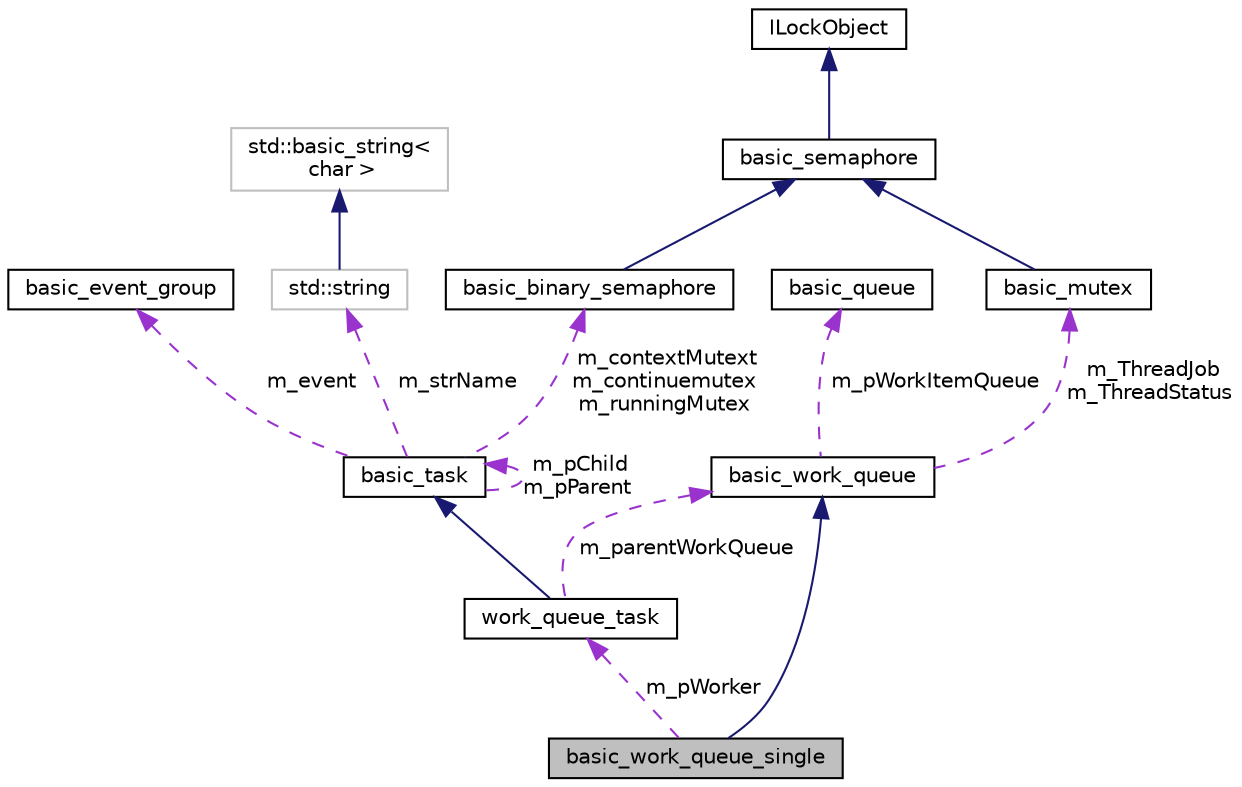 digraph "basic_work_queue_single"
{
 // LATEX_PDF_SIZE
  edge [fontname="Helvetica",fontsize="10",labelfontname="Helvetica",labelfontsize="10"];
  node [fontname="Helvetica",fontsize="10",shape=record];
  Node1 [label="basic_work_queue_single",height=0.2,width=0.4,color="black", fillcolor="grey75", style="filled", fontcolor="black",tooltip=" "];
  Node2 -> Node1 [dir="back",color="midnightblue",fontsize="10",style="solid",fontname="Helvetica"];
  Node2 [label="basic_work_queue",height=0.2,width=0.4,color="black", fillcolor="white", style="filled",URL="$classbasic__work__queue.html",tooltip=" "];
  Node3 -> Node2 [dir="back",color="darkorchid3",fontsize="10",style="dashed",label=" m_ThreadJob\nm_ThreadStatus" ,fontname="Helvetica"];
  Node3 [label="basic_mutex",height=0.2,width=0.4,color="black", fillcolor="white", style="filled",URL="$classbasic__mutex.html",tooltip=" "];
  Node4 -> Node3 [dir="back",color="midnightblue",fontsize="10",style="solid",fontname="Helvetica"];
  Node4 [label="basic_semaphore",height=0.2,width=0.4,color="black", fillcolor="white", style="filled",URL="$classbasic__semaphore.html",tooltip=" "];
  Node5 -> Node4 [dir="back",color="midnightblue",fontsize="10",style="solid",fontname="Helvetica"];
  Node5 [label="ILockObject",height=0.2,width=0.4,color="black", fillcolor="white", style="filled",URL="$class_i_lock_object.html",tooltip=" "];
  Node6 -> Node2 [dir="back",color="darkorchid3",fontsize="10",style="dashed",label=" m_pWorkItemQueue" ,fontname="Helvetica"];
  Node6 [label="basic_queue",height=0.2,width=0.4,color="black", fillcolor="white", style="filled",URL="$classbasic__queue.html",tooltip=" "];
  Node7 -> Node1 [dir="back",color="darkorchid3",fontsize="10",style="dashed",label=" m_pWorker" ,fontname="Helvetica"];
  Node7 [label="work_queue_task",height=0.2,width=0.4,color="black", fillcolor="white", style="filled",URL="$classwork__queue__task.html",tooltip=" "];
  Node8 -> Node7 [dir="back",color="midnightblue",fontsize="10",style="solid",fontname="Helvetica"];
  Node8 [label="basic_task",height=0.2,width=0.4,color="black", fillcolor="white", style="filled",URL="$classbasic__task.html",tooltip=" "];
  Node9 -> Node8 [dir="back",color="darkorchid3",fontsize="10",style="dashed",label=" m_event" ,fontname="Helvetica"];
  Node9 [label="basic_event_group",height=0.2,width=0.4,color="black", fillcolor="white", style="filled",URL="$classbasic__event__group.html",tooltip=" "];
  Node10 -> Node8 [dir="back",color="darkorchid3",fontsize="10",style="dashed",label=" m_contextMutext\nm_continuemutex\nm_runningMutex" ,fontname="Helvetica"];
  Node10 [label="basic_binary_semaphore",height=0.2,width=0.4,color="black", fillcolor="white", style="filled",URL="$classbasic__binary__semaphore.html",tooltip=" "];
  Node4 -> Node10 [dir="back",color="midnightblue",fontsize="10",style="solid",fontname="Helvetica"];
  Node11 -> Node8 [dir="back",color="darkorchid3",fontsize="10",style="dashed",label=" m_strName" ,fontname="Helvetica"];
  Node11 [label="std::string",height=0.2,width=0.4,color="grey75", fillcolor="white", style="filled",tooltip="STL class."];
  Node12 -> Node11 [dir="back",color="midnightblue",fontsize="10",style="solid",fontname="Helvetica"];
  Node12 [label="std::basic_string\<\l char \>",height=0.2,width=0.4,color="grey75", fillcolor="white", style="filled",tooltip="STL class."];
  Node8 -> Node8 [dir="back",color="darkorchid3",fontsize="10",style="dashed",label=" m_pChild\nm_pParent" ,fontname="Helvetica"];
  Node2 -> Node7 [dir="back",color="darkorchid3",fontsize="10",style="dashed",label=" m_parentWorkQueue" ,fontname="Helvetica"];
}
